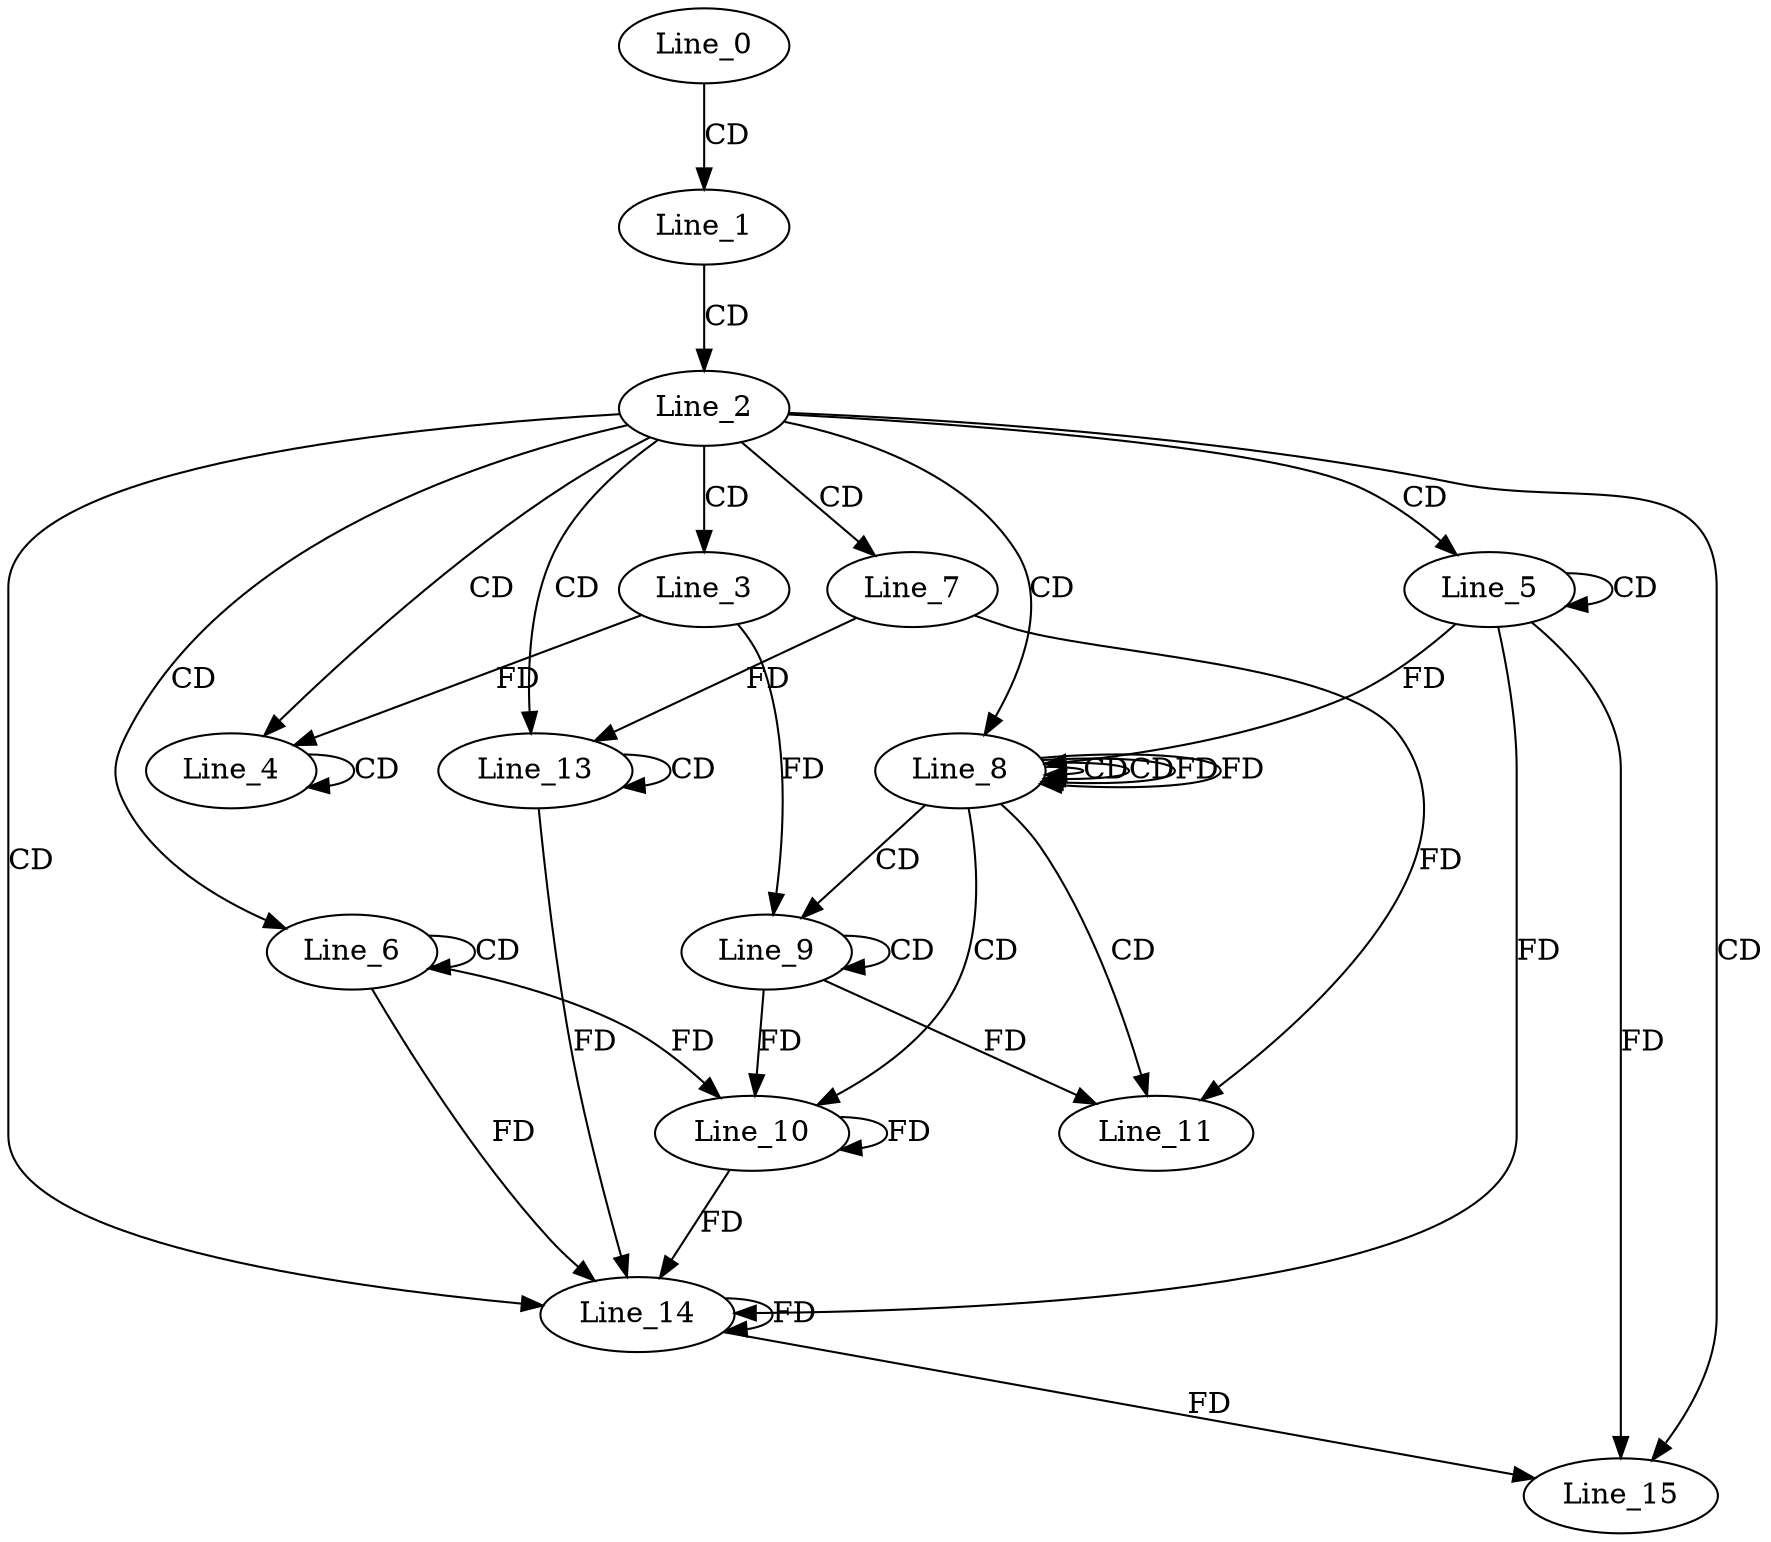 digraph G {
  Line_0;
  Line_1;
  Line_2;
  Line_3;
  Line_4;
  Line_4;
  Line_4;
  Line_5;
  Line_5;
  Line_6;
  Line_6;
  Line_7;
  Line_8;
  Line_8;
  Line_8;
  Line_9;
  Line_9;
  Line_9;
  Line_10;
  Line_11;
  Line_13;
  Line_13;
  Line_14;
  Line_15;
  Line_0 -> Line_1 [ label="CD" ];
  Line_1 -> Line_2 [ label="CD" ];
  Line_2 -> Line_3 [ label="CD" ];
  Line_2 -> Line_4 [ label="CD" ];
  Line_4 -> Line_4 [ label="CD" ];
  Line_3 -> Line_4 [ label="FD" ];
  Line_2 -> Line_5 [ label="CD" ];
  Line_5 -> Line_5 [ label="CD" ];
  Line_2 -> Line_6 [ label="CD" ];
  Line_6 -> Line_6 [ label="CD" ];
  Line_2 -> Line_7 [ label="CD" ];
  Line_2 -> Line_8 [ label="CD" ];
  Line_8 -> Line_8 [ label="CD" ];
  Line_5 -> Line_8 [ label="FD" ];
  Line_8 -> Line_8 [ label="CD" ];
  Line_8 -> Line_8 [ label="FD" ];
  Line_8 -> Line_9 [ label="CD" ];
  Line_9 -> Line_9 [ label="CD" ];
  Line_3 -> Line_9 [ label="FD" ];
  Line_8 -> Line_10 [ label="CD" ];
  Line_10 -> Line_10 [ label="FD" ];
  Line_6 -> Line_10 [ label="FD" ];
  Line_9 -> Line_10 [ label="FD" ];
  Line_8 -> Line_11 [ label="CD" ];
  Line_7 -> Line_11 [ label="FD" ];
  Line_9 -> Line_11 [ label="FD" ];
  Line_2 -> Line_13 [ label="CD" ];
  Line_13 -> Line_13 [ label="CD" ];
  Line_7 -> Line_13 [ label="FD" ];
  Line_2 -> Line_14 [ label="CD" ];
  Line_5 -> Line_14 [ label="FD" ];
  Line_14 -> Line_14 [ label="FD" ];
  Line_10 -> Line_14 [ label="FD" ];
  Line_6 -> Line_14 [ label="FD" ];
  Line_13 -> Line_14 [ label="FD" ];
  Line_2 -> Line_15 [ label="CD" ];
  Line_5 -> Line_15 [ label="FD" ];
  Line_14 -> Line_15 [ label="FD" ];
  Line_8 -> Line_8 [ label="FD" ];
}
